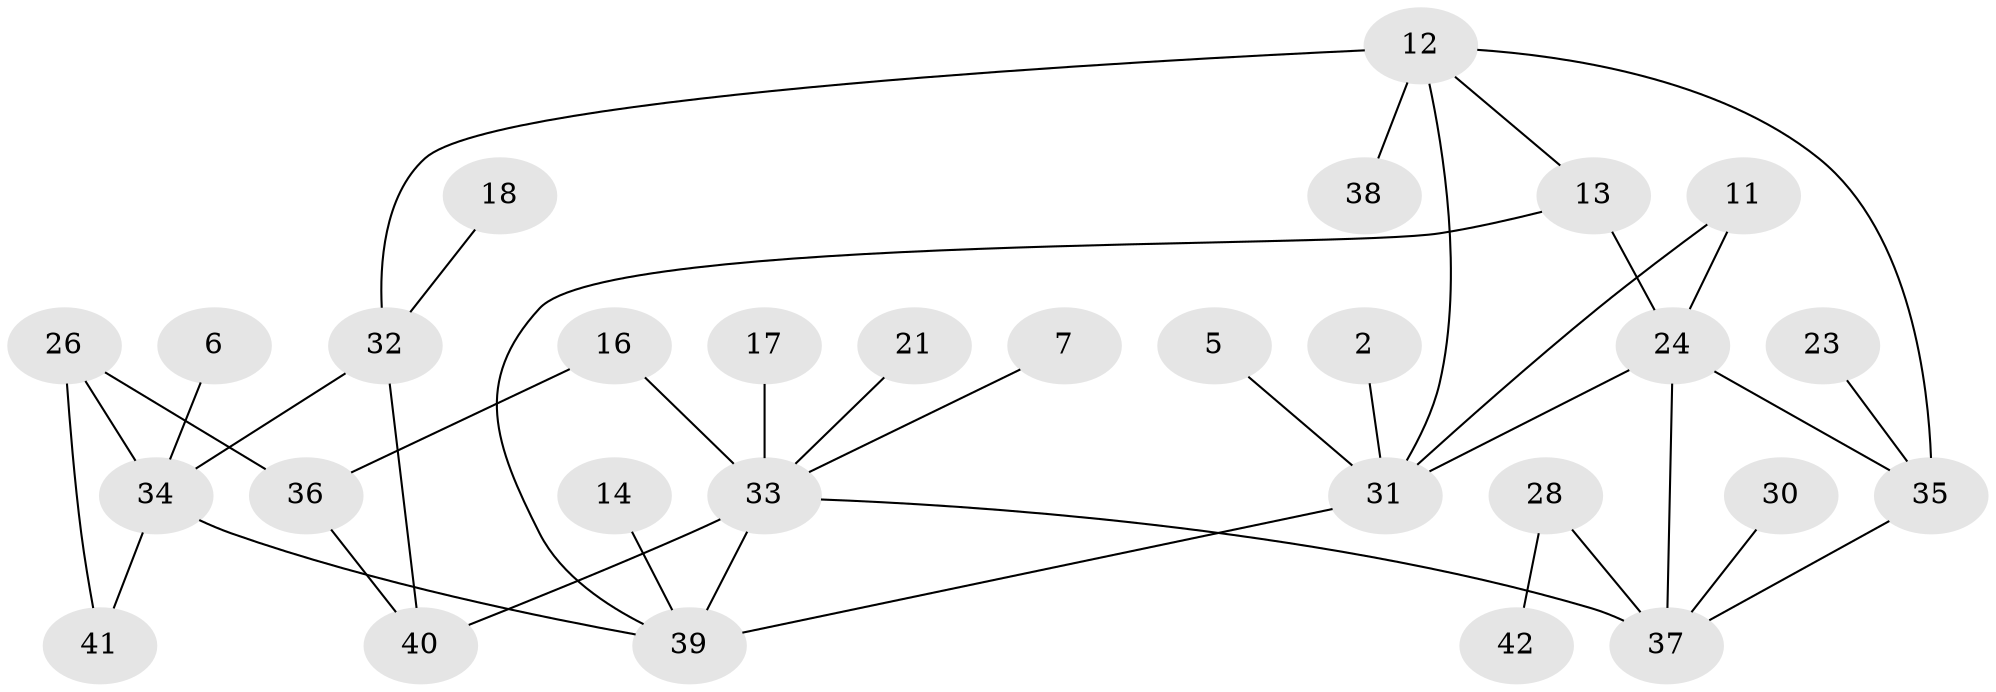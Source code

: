 // original degree distribution, {1: 0.3170731707317073, 2: 0.21951219512195122, 0: 0.13414634146341464, 7: 0.012195121951219513, 6: 0.012195121951219513, 3: 0.10975609756097561, 4: 0.14634146341463414, 5: 0.04878048780487805}
// Generated by graph-tools (version 1.1) at 2025/49/03/09/25 03:49:13]
// undirected, 29 vertices, 39 edges
graph export_dot {
graph [start="1"]
  node [color=gray90,style=filled];
  2;
  5;
  6;
  7;
  11;
  12;
  13;
  14;
  16;
  17;
  18;
  21;
  23;
  24;
  26;
  28;
  30;
  31;
  32;
  33;
  34;
  35;
  36;
  37;
  38;
  39;
  40;
  41;
  42;
  2 -- 31 [weight=1.0];
  5 -- 31 [weight=1.0];
  6 -- 34 [weight=1.0];
  7 -- 33 [weight=1.0];
  11 -- 24 [weight=1.0];
  11 -- 31 [weight=1.0];
  12 -- 13 [weight=1.0];
  12 -- 31 [weight=1.0];
  12 -- 32 [weight=2.0];
  12 -- 35 [weight=1.0];
  12 -- 38 [weight=1.0];
  13 -- 24 [weight=1.0];
  13 -- 39 [weight=1.0];
  14 -- 39 [weight=1.0];
  16 -- 33 [weight=1.0];
  16 -- 36 [weight=1.0];
  17 -- 33 [weight=1.0];
  18 -- 32 [weight=1.0];
  21 -- 33 [weight=1.0];
  23 -- 35 [weight=1.0];
  24 -- 31 [weight=1.0];
  24 -- 35 [weight=1.0];
  24 -- 37 [weight=2.0];
  26 -- 34 [weight=1.0];
  26 -- 36 [weight=1.0];
  26 -- 41 [weight=1.0];
  28 -- 37 [weight=1.0];
  28 -- 42 [weight=1.0];
  30 -- 37 [weight=1.0];
  31 -- 39 [weight=1.0];
  32 -- 34 [weight=2.0];
  32 -- 40 [weight=2.0];
  33 -- 37 [weight=1.0];
  33 -- 39 [weight=2.0];
  33 -- 40 [weight=1.0];
  34 -- 39 [weight=1.0];
  34 -- 41 [weight=1.0];
  35 -- 37 [weight=1.0];
  36 -- 40 [weight=1.0];
}
